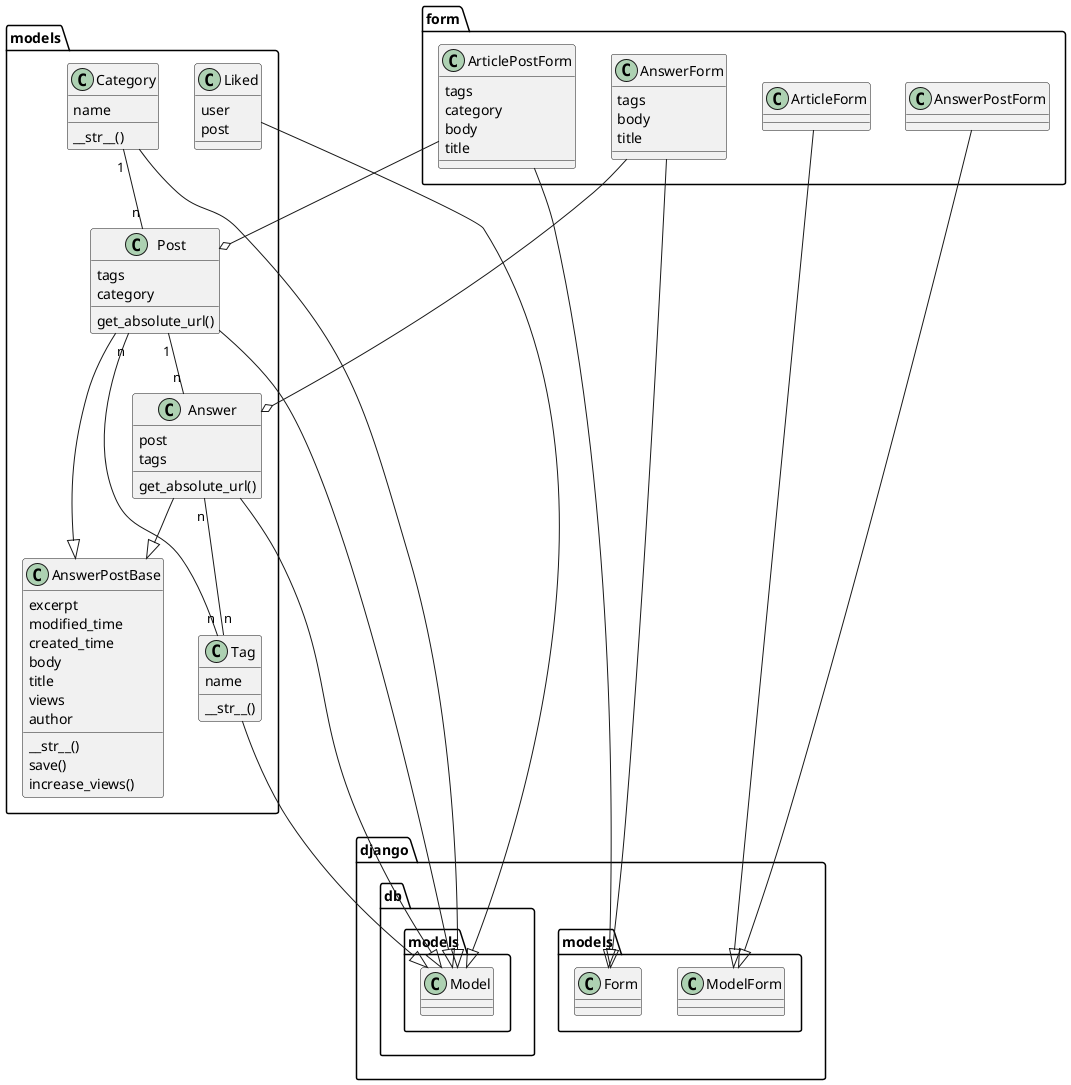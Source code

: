 @startuml blog-class

package django.models {
    class Form
    class ModelForm
}

package django.db.models {
    class Model
}


package models {
    class Category {
        name
        __str__()
    }
    class Tag {
        name
        __str__()
    }
    class AnswerPostBase {
        excerpt
        modified_time
        created_time
        body
        title
        views
        author
        __str__()
        save()
        increase_views()
    }
    class Post {
        tags
        category
        get_absolute_url()
    }
    class Answer {
        post
        tags
        get_absolute_url()
    }
    class Liked {
        user
        post
    }

    Post --|> AnswerPostBase
    Answer --|> AnswerPostBase

    Category "1" -- "n" Post
    Post "1" -- "n" Answer
    Post "n" -- "n" Tag
    Answer "n" -- "n" Tag


    Category --|> Model
    Liked --|> Model
    Answer --|> Model
    Post --|> Model
    Tag --|> Model
}


package form {
    class ArticlePostForm {
        tags
        category
        body
        title
    }
    class ArticleForm
    class AnswerForm {
        tags
        body
        title
    }
    class AnswerPostForm

    ArticlePostForm --|> Form
    ArticlePostForm --o Post


    ArticleForm --|> ModelForm

    AnswerForm --|> Form
    AnswerForm --o Answer

    AnswerPostForm --|> ModelForm
}




@enduml